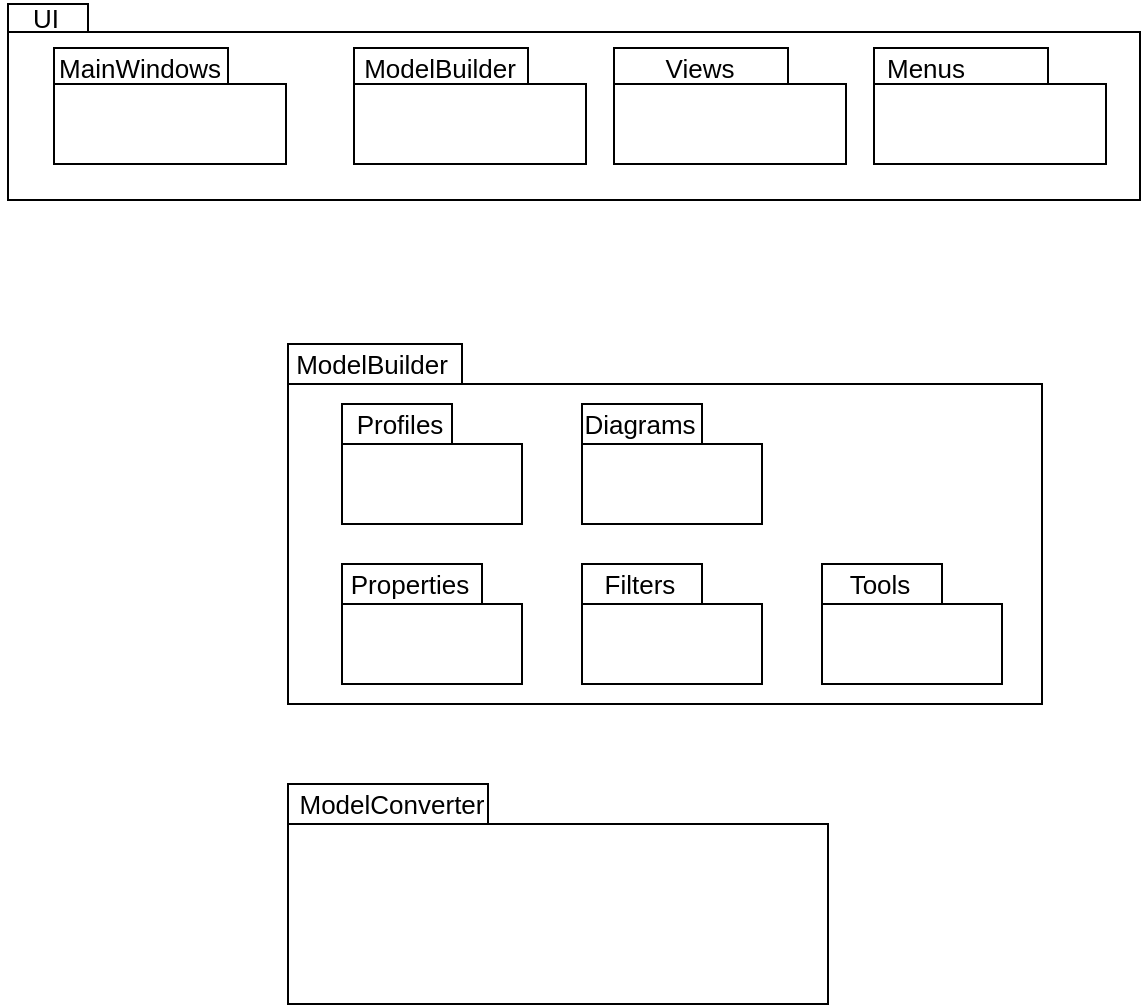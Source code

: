 <mxfile version="16.2.6" type="github">
  <diagram id="yKbS8oL_tTfijeUSH0Gv" name="Page-1">
    <mxGraphModel dx="541" dy="385" grid="1" gridSize="10" guides="1" tooltips="1" connect="1" arrows="1" fold="1" page="1" pageScale="1" pageWidth="827" pageHeight="1169" math="0" shadow="0">
      <root>
        <mxCell id="0" />
        <mxCell id="1" parent="0" />
        <mxCell id="okdL1--uz-UlyfE_Y6uE-3" value="" style="group" vertex="1" connectable="0" parent="1">
          <mxGeometry x="216" y="108" width="570" height="162" as="geometry" />
        </mxCell>
        <mxCell id="okdL1--uz-UlyfE_Y6uE-1" value="" style="shape=folder;fontStyle=1;spacingTop=10;tabWidth=40;tabHeight=14;tabPosition=left;html=1;shadow=0;fontSize=13;fillColor=none;" vertex="1" parent="okdL1--uz-UlyfE_Y6uE-3">
          <mxGeometry x="4" y="2" width="566" height="98" as="geometry" />
        </mxCell>
        <mxCell id="okdL1--uz-UlyfE_Y6uE-2" value="UI" style="text;html=1;strokeColor=none;fillColor=none;align=center;verticalAlign=middle;whiteSpace=wrap;rounded=0;shadow=0;fontSize=13;" vertex="1" parent="okdL1--uz-UlyfE_Y6uE-3">
          <mxGeometry width="46" height="17" as="geometry" />
        </mxCell>
        <mxCell id="okdL1--uz-UlyfE_Y6uE-25" value="" style="group" vertex="1" connectable="0" parent="okdL1--uz-UlyfE_Y6uE-3">
          <mxGeometry x="24" y="32" width="116" height="58" as="geometry" />
        </mxCell>
        <mxCell id="okdL1--uz-UlyfE_Y6uE-26" value="" style="shape=folder;fontStyle=1;spacingTop=10;tabWidth=87;tabHeight=18;tabPosition=left;html=1;shadow=0;fontSize=13;fillColor=none;" vertex="1" parent="okdL1--uz-UlyfE_Y6uE-25">
          <mxGeometry x="3" y="-8" width="116.0" height="58" as="geometry" />
        </mxCell>
        <mxCell id="okdL1--uz-UlyfE_Y6uE-27" value="MainWindows" style="text;html=1;strokeColor=none;fillColor=none;align=center;verticalAlign=middle;whiteSpace=wrap;rounded=0;shadow=0;fontSize=13;" vertex="1" parent="okdL1--uz-UlyfE_Y6uE-25">
          <mxGeometry x="20" y="-8" width="51.556" height="19.333" as="geometry" />
        </mxCell>
        <mxCell id="okdL1--uz-UlyfE_Y6uE-33" value="" style="group" vertex="1" connectable="0" parent="okdL1--uz-UlyfE_Y6uE-3">
          <mxGeometry x="174" y="32" width="116" height="58" as="geometry" />
        </mxCell>
        <mxCell id="okdL1--uz-UlyfE_Y6uE-34" value="" style="shape=folder;fontStyle=1;spacingTop=10;tabWidth=87;tabHeight=18;tabPosition=left;html=1;shadow=0;fontSize=13;fillColor=none;" vertex="1" parent="okdL1--uz-UlyfE_Y6uE-33">
          <mxGeometry x="3" y="-8" width="116.0" height="58" as="geometry" />
        </mxCell>
        <mxCell id="okdL1--uz-UlyfE_Y6uE-35" value="ModelBuilder" style="text;html=1;strokeColor=none;fillColor=none;align=center;verticalAlign=middle;whiteSpace=wrap;rounded=0;shadow=0;fontSize=13;" vertex="1" parent="okdL1--uz-UlyfE_Y6uE-33">
          <mxGeometry x="20" y="-8" width="51.556" height="19.333" as="geometry" />
        </mxCell>
        <mxCell id="okdL1--uz-UlyfE_Y6uE-36" value="" style="group" vertex="1" connectable="0" parent="okdL1--uz-UlyfE_Y6uE-3">
          <mxGeometry x="304" y="32" width="116" height="58" as="geometry" />
        </mxCell>
        <mxCell id="okdL1--uz-UlyfE_Y6uE-37" value="" style="shape=folder;fontStyle=1;spacingTop=10;tabWidth=87;tabHeight=18;tabPosition=left;html=1;shadow=0;fontSize=13;fillColor=none;" vertex="1" parent="okdL1--uz-UlyfE_Y6uE-36">
          <mxGeometry x="3" y="-8" width="116.0" height="58" as="geometry" />
        </mxCell>
        <mxCell id="okdL1--uz-UlyfE_Y6uE-38" value="Views" style="text;html=1;strokeColor=none;fillColor=none;align=center;verticalAlign=middle;whiteSpace=wrap;rounded=0;shadow=0;fontSize=13;" vertex="1" parent="okdL1--uz-UlyfE_Y6uE-36">
          <mxGeometry x="20" y="-8" width="51.556" height="19.333" as="geometry" />
        </mxCell>
        <mxCell id="okdL1--uz-UlyfE_Y6uE-39" value="" style="group" vertex="1" connectable="0" parent="okdL1--uz-UlyfE_Y6uE-3">
          <mxGeometry x="434" y="32" width="116" height="58" as="geometry" />
        </mxCell>
        <mxCell id="okdL1--uz-UlyfE_Y6uE-40" value="" style="shape=folder;fontStyle=1;spacingTop=10;tabWidth=87;tabHeight=18;tabPosition=left;html=1;shadow=0;fontSize=13;fillColor=none;" vertex="1" parent="okdL1--uz-UlyfE_Y6uE-39">
          <mxGeometry x="3" y="-8" width="116.0" height="58" as="geometry" />
        </mxCell>
        <mxCell id="okdL1--uz-UlyfE_Y6uE-24" value="" style="group" vertex="1" connectable="0" parent="1">
          <mxGeometry x="360" y="280" width="377" height="180" as="geometry" />
        </mxCell>
        <mxCell id="okdL1--uz-UlyfE_Y6uE-5" value="" style="shape=folder;fontStyle=1;spacingTop=10;tabWidth=87;tabHeight=20;tabPosition=left;html=1;shadow=0;fontSize=13;fillColor=none;" vertex="1" parent="okdL1--uz-UlyfE_Y6uE-24">
          <mxGeometry width="377" height="180" as="geometry" />
        </mxCell>
        <mxCell id="okdL1--uz-UlyfE_Y6uE-8" value="ModelBuilder" style="text;html=1;strokeColor=none;fillColor=none;align=center;verticalAlign=middle;whiteSpace=wrap;rounded=0;shadow=0;fontSize=13;" vertex="1" parent="okdL1--uz-UlyfE_Y6uE-24">
          <mxGeometry x="17" width="50" height="20" as="geometry" />
        </mxCell>
        <mxCell id="okdL1--uz-UlyfE_Y6uE-11" value="" style="group" vertex="1" connectable="0" parent="okdL1--uz-UlyfE_Y6uE-24">
          <mxGeometry x="27" y="30" width="90" height="60" as="geometry" />
        </mxCell>
        <mxCell id="okdL1--uz-UlyfE_Y6uE-9" value="" style="shape=folder;fontStyle=1;spacingTop=10;tabWidth=55;tabHeight=20;tabPosition=left;html=1;shadow=0;fontSize=13;fillColor=none;" vertex="1" parent="okdL1--uz-UlyfE_Y6uE-11">
          <mxGeometry width="90" height="60" as="geometry" />
        </mxCell>
        <mxCell id="okdL1--uz-UlyfE_Y6uE-10" value="Profiles" style="text;html=1;strokeColor=none;fillColor=none;align=center;verticalAlign=middle;whiteSpace=wrap;rounded=0;shadow=0;fontSize=13;" vertex="1" parent="okdL1--uz-UlyfE_Y6uE-11">
          <mxGeometry x="9" width="40" height="20" as="geometry" />
        </mxCell>
        <mxCell id="okdL1--uz-UlyfE_Y6uE-12" value="" style="group" vertex="1" connectable="0" parent="okdL1--uz-UlyfE_Y6uE-24">
          <mxGeometry x="147" y="30" width="90" height="60" as="geometry" />
        </mxCell>
        <mxCell id="okdL1--uz-UlyfE_Y6uE-13" value="" style="shape=folder;fontStyle=1;spacingTop=10;tabWidth=60;tabHeight=20;tabPosition=left;html=1;shadow=0;fontSize=13;fillColor=none;" vertex="1" parent="okdL1--uz-UlyfE_Y6uE-12">
          <mxGeometry width="90" height="60" as="geometry" />
        </mxCell>
        <mxCell id="okdL1--uz-UlyfE_Y6uE-14" value="Diagrams" style="text;html=1;strokeColor=none;fillColor=none;align=center;verticalAlign=middle;whiteSpace=wrap;rounded=0;shadow=0;fontSize=13;" vertex="1" parent="okdL1--uz-UlyfE_Y6uE-12">
          <mxGeometry x="9" width="40" height="20" as="geometry" />
        </mxCell>
        <mxCell id="okdL1--uz-UlyfE_Y6uE-15" value="" style="group" vertex="1" connectable="0" parent="okdL1--uz-UlyfE_Y6uE-24">
          <mxGeometry x="27" y="110" width="90" height="60" as="geometry" />
        </mxCell>
        <mxCell id="okdL1--uz-UlyfE_Y6uE-16" value="" style="shape=folder;fontStyle=1;spacingTop=10;tabWidth=70;tabHeight=20;tabPosition=left;html=1;shadow=0;fontSize=13;fillColor=none;" vertex="1" parent="okdL1--uz-UlyfE_Y6uE-15">
          <mxGeometry width="90" height="60" as="geometry" />
        </mxCell>
        <mxCell id="okdL1--uz-UlyfE_Y6uE-17" value="Properties" style="text;html=1;strokeColor=none;fillColor=none;align=center;verticalAlign=middle;whiteSpace=wrap;rounded=0;shadow=0;fontSize=13;" vertex="1" parent="okdL1--uz-UlyfE_Y6uE-15">
          <mxGeometry x="14" width="40" height="20" as="geometry" />
        </mxCell>
        <mxCell id="okdL1--uz-UlyfE_Y6uE-18" value="" style="group" vertex="1" connectable="0" parent="okdL1--uz-UlyfE_Y6uE-24">
          <mxGeometry x="147" y="110" width="90" height="60" as="geometry" />
        </mxCell>
        <mxCell id="okdL1--uz-UlyfE_Y6uE-19" value="" style="shape=folder;fontStyle=1;spacingTop=10;tabWidth=60;tabHeight=20;tabPosition=left;html=1;shadow=0;fontSize=13;fillColor=none;" vertex="1" parent="okdL1--uz-UlyfE_Y6uE-18">
          <mxGeometry width="90" height="60" as="geometry" />
        </mxCell>
        <mxCell id="okdL1--uz-UlyfE_Y6uE-20" value="Filters" style="text;html=1;strokeColor=none;fillColor=none;align=center;verticalAlign=middle;whiteSpace=wrap;rounded=0;shadow=0;fontSize=13;" vertex="1" parent="okdL1--uz-UlyfE_Y6uE-18">
          <mxGeometry x="9" width="40" height="20" as="geometry" />
        </mxCell>
        <mxCell id="okdL1--uz-UlyfE_Y6uE-21" value="" style="group" vertex="1" connectable="0" parent="okdL1--uz-UlyfE_Y6uE-24">
          <mxGeometry x="267" y="110" width="90" height="60" as="geometry" />
        </mxCell>
        <mxCell id="okdL1--uz-UlyfE_Y6uE-22" value="" style="shape=folder;fontStyle=1;spacingTop=10;tabWidth=60;tabHeight=20;tabPosition=left;html=1;shadow=0;fontSize=13;fillColor=none;" vertex="1" parent="okdL1--uz-UlyfE_Y6uE-21">
          <mxGeometry width="90" height="60" as="geometry" />
        </mxCell>
        <mxCell id="okdL1--uz-UlyfE_Y6uE-23" value="Tools" style="text;html=1;strokeColor=none;fillColor=none;align=center;verticalAlign=middle;whiteSpace=wrap;rounded=0;shadow=0;fontSize=13;" vertex="1" parent="okdL1--uz-UlyfE_Y6uE-21">
          <mxGeometry x="9" width="40" height="20" as="geometry" />
        </mxCell>
        <mxCell id="okdL1--uz-UlyfE_Y6uE-41" value="Menus" style="text;html=1;strokeColor=none;fillColor=none;align=center;verticalAlign=middle;whiteSpace=wrap;rounded=0;shadow=0;fontSize=13;" vertex="1" parent="1">
          <mxGeometry x="653" y="132" width="51.556" height="19.333" as="geometry" />
        </mxCell>
        <mxCell id="okdL1--uz-UlyfE_Y6uE-43" value="" style="shape=folder;fontStyle=1;spacingTop=10;tabWidth=100;tabHeight=20;tabPosition=left;html=1;shadow=0;fontSize=13;fillColor=none;" vertex="1" parent="1">
          <mxGeometry x="360" y="500" width="270" height="110" as="geometry" />
        </mxCell>
        <mxCell id="okdL1--uz-UlyfE_Y6uE-44" value="ModelConverter" style="text;html=1;strokeColor=none;fillColor=none;align=center;verticalAlign=middle;whiteSpace=wrap;rounded=0;shadow=0;fontSize=13;" vertex="1" parent="1">
          <mxGeometry x="384" y="490" width="56" height="40" as="geometry" />
        </mxCell>
      </root>
    </mxGraphModel>
  </diagram>
</mxfile>
